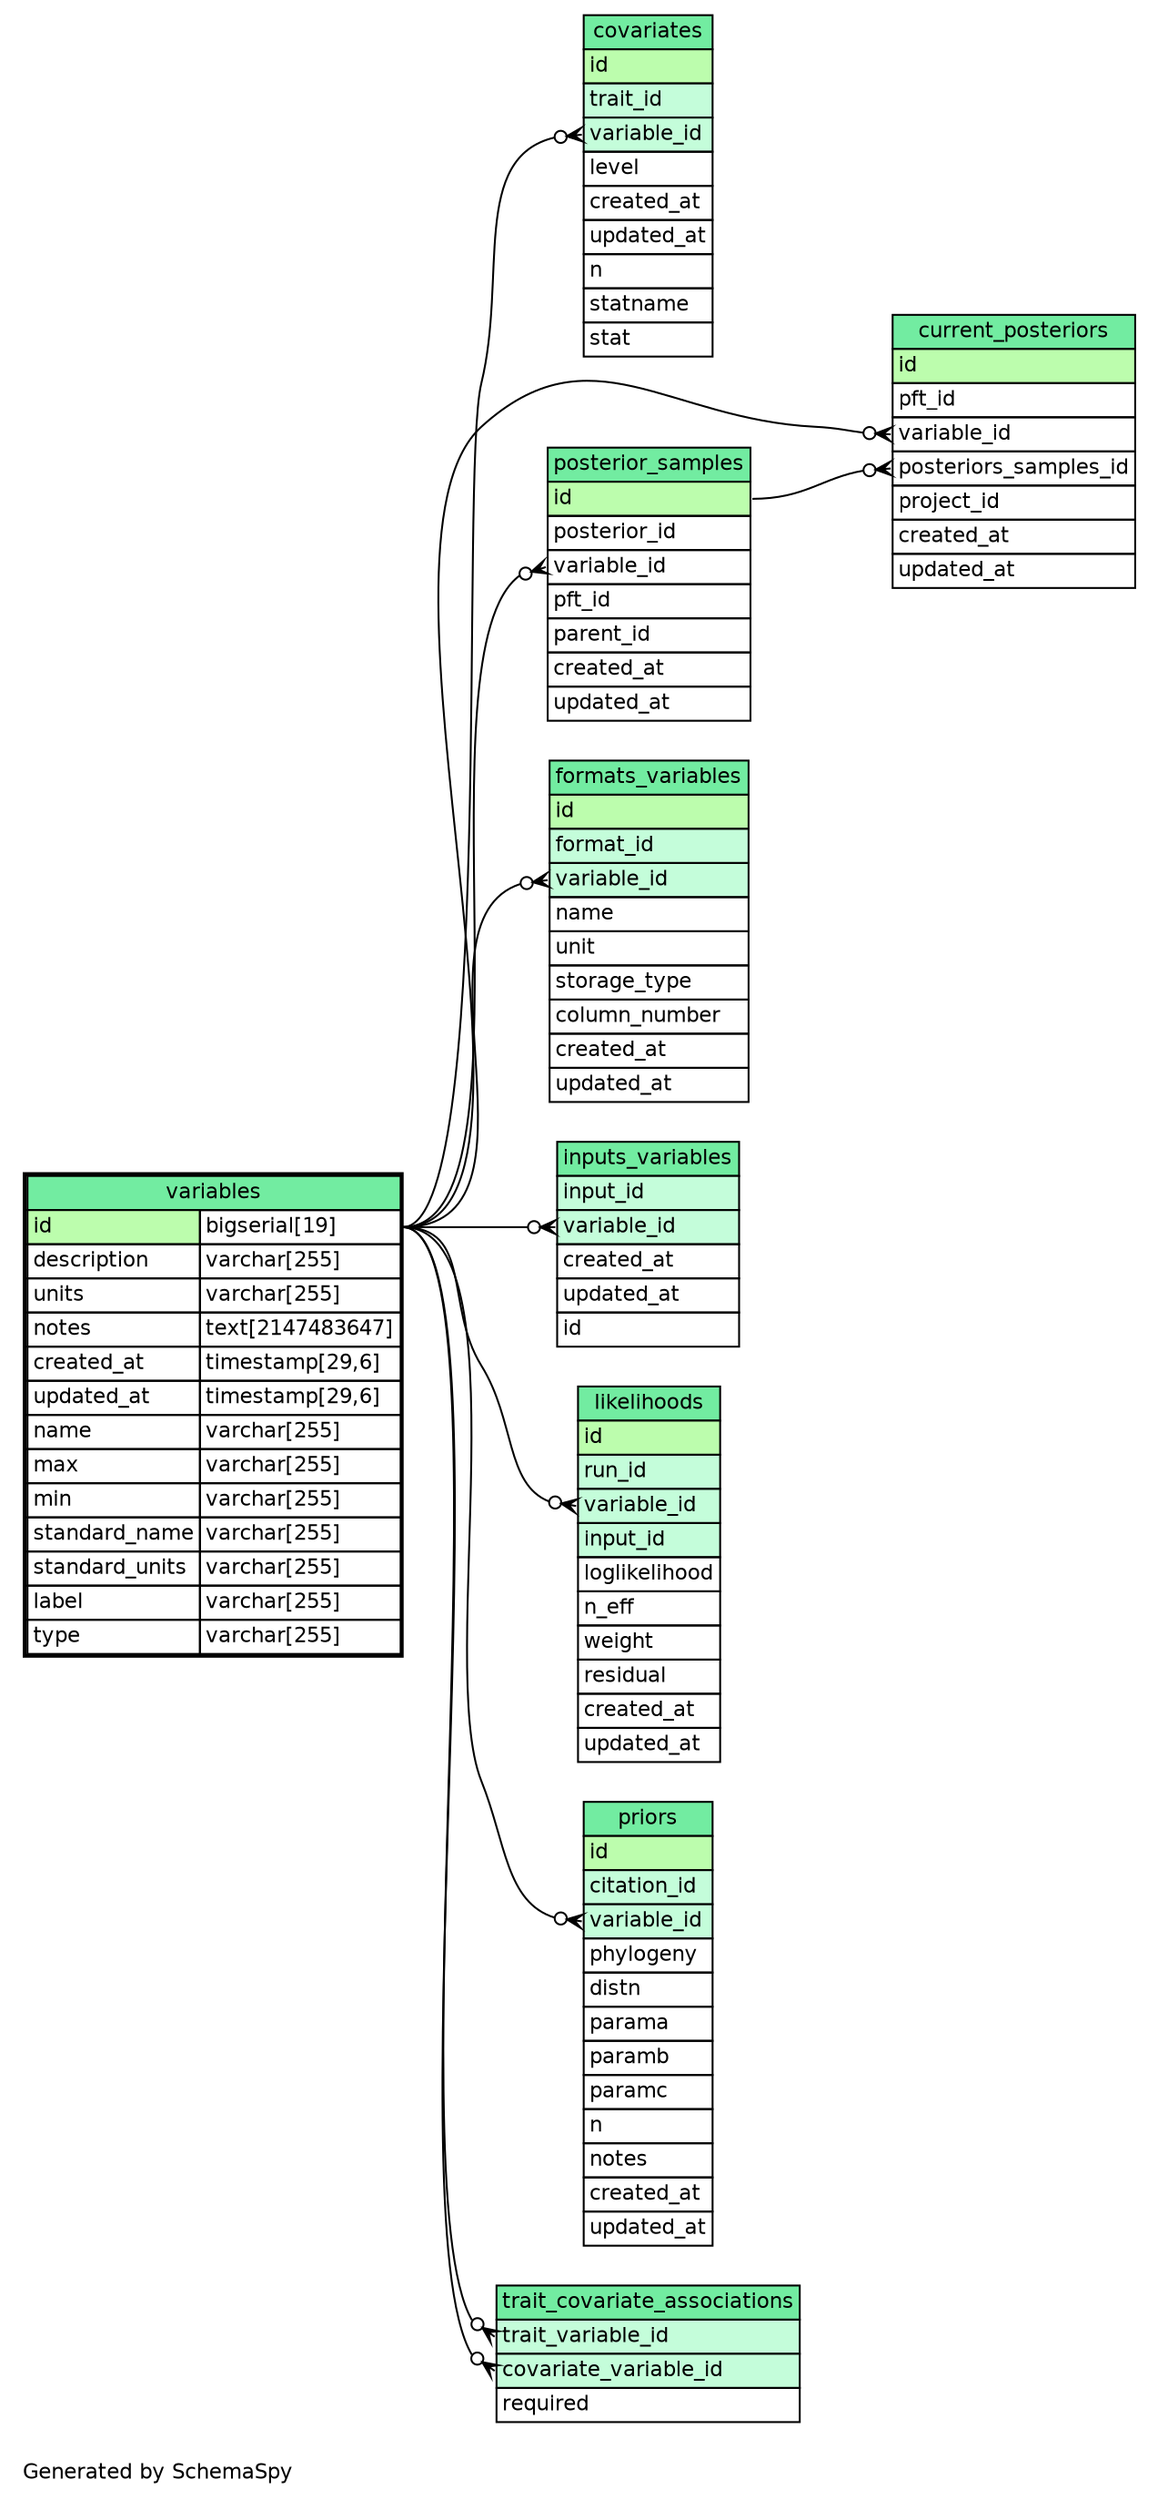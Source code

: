 // dot 2.36.0 on Mac OS X 10.10.1
// SchemaSpy rev Unknown
digraph "oneDegreeRelationshipsDiagram" {
  graph [
    rankdir="RL"
    bgcolor="#ffffff"
    label="\nGenerated by SchemaSpy"
    labeljust="l"
    nodesep="0.18"
    ranksep="0.46"
    fontname="Helvetica"
    fontsize="11"
  ];
  node [
    fontname="Helvetica"
    fontsize="11"
    shape="plaintext"
  ];
  edge [
    arrowsize="0.8"
  ];
  "covariates":"variable_id":w -> "variables":"id.type":e [arrowhead=none dir=back arrowtail=crowodot];
  "current_posteriors":"posteriors_samples_id":w -> "posterior_samples":"id":e [arrowhead=none dir=back arrowtail=crowodot];
  "current_posteriors":"variable_id":w -> "variables":"id.type":e [arrowhead=none dir=back arrowtail=crowodot];
  "formats_variables":"variable_id":w -> "variables":"id.type":e [arrowhead=none dir=back arrowtail=crowodot];
  "inputs_variables":"variable_id":w -> "variables":"id.type":e [arrowhead=none dir=back arrowtail=crowodot];
  "likelihoods":"variable_id":w -> "variables":"id.type":e [arrowhead=none dir=back arrowtail=crowodot];
  "posterior_samples":"variable_id":w -> "variables":"id.type":e [arrowhead=none dir=back arrowtail=crowodot];
  "priors":"variable_id":w -> "variables":"id.type":e [arrowhead=none dir=back arrowtail=crowodot];
  "trait_covariate_associations":"covariate_variable_id":w -> "variables":"id.type":e [arrowhead=none dir=back arrowtail=crowodot];
  "trait_covariate_associations":"trait_variable_id":w -> "variables":"id.type":e [arrowhead=none dir=back arrowtail=crowodot];
  "covariates" [
    label=<
    <TABLE BORDER="0" CELLBORDER="1" CELLSPACING="0" BGCOLOR="#FFFFFF">
      <TR><TD COLSPAN="4" BGCOLOR="#72ECA1" ALIGN="CENTER">covariates</TD></TR>
      <TR><TD PORT="id" COLSPAN="4" BGCOLOR="#bcfdad !important" ALIGN="LEFT">id</TD></TR>
      <TR><TD PORT="trait_id" COLSPAN="4" BGCOLOR="#c4fdda !important" ALIGN="LEFT">trait_id</TD></TR>
      <TR><TD PORT="variable_id" COLSPAN="4" BGCOLOR="#c4fdda !important" ALIGN="LEFT">variable_id</TD></TR>
      <TR><TD PORT="level" COLSPAN="4" ALIGN="LEFT">level</TD></TR>
      <TR><TD PORT="created_at" COLSPAN="4" ALIGN="LEFT">created_at</TD></TR>
      <TR><TD PORT="updated_at" COLSPAN="4" ALIGN="LEFT">updated_at</TD></TR>
      <TR><TD PORT="n" COLSPAN="4" ALIGN="LEFT">n</TD></TR>
      <TR><TD PORT="statname" COLSPAN="4" ALIGN="LEFT">statname</TD></TR>
      <TR><TD PORT="stat" COLSPAN="4" ALIGN="LEFT">stat</TD></TR>
    </TABLE>>
    URL="covariates.html"
    tooltip="covariates"
  ];
  "current_posteriors" [
    label=<
    <TABLE BORDER="0" CELLBORDER="1" CELLSPACING="0" BGCOLOR="#FFFFFF">
      <TR><TD COLSPAN="4" BGCOLOR="#72ECA1" ALIGN="CENTER">current_posteriors</TD></TR>
      <TR><TD PORT="id" COLSPAN="4" BGCOLOR="#bcfdad !important" ALIGN="LEFT">id</TD></TR>
      <TR><TD PORT="pft_id" COLSPAN="4" ALIGN="LEFT">pft_id</TD></TR>
      <TR><TD PORT="variable_id" COLSPAN="4" ALIGN="LEFT">variable_id</TD></TR>
      <TR><TD PORT="posteriors_samples_id" COLSPAN="4" ALIGN="LEFT">posteriors_samples_id</TD></TR>
      <TR><TD PORT="project_id" COLSPAN="4" ALIGN="LEFT">project_id</TD></TR>
      <TR><TD PORT="created_at" COLSPAN="4" ALIGN="LEFT">created_at</TD></TR>
      <TR><TD PORT="updated_at" COLSPAN="4" ALIGN="LEFT">updated_at</TD></TR>
    </TABLE>>
    URL="current_posteriors.html"
    tooltip="current_posteriors"
  ];
  "formats_variables" [
    label=<
    <TABLE BORDER="0" CELLBORDER="1" CELLSPACING="0" BGCOLOR="#FFFFFF">
      <TR><TD COLSPAN="4" BGCOLOR="#72ECA1" ALIGN="CENTER">formats_variables</TD></TR>
      <TR><TD PORT="id" COLSPAN="4" BGCOLOR="#bcfdad !important" ALIGN="LEFT">id</TD></TR>
      <TR><TD PORT="format_id" COLSPAN="4" BGCOLOR="#c4fdda !important" ALIGN="LEFT">format_id</TD></TR>
      <TR><TD PORT="variable_id" COLSPAN="4" BGCOLOR="#c4fdda !important" ALIGN="LEFT">variable_id</TD></TR>
      <TR><TD PORT="name" COLSPAN="4" ALIGN="LEFT">name</TD></TR>
      <TR><TD PORT="unit" COLSPAN="4" ALIGN="LEFT">unit</TD></TR>
      <TR><TD PORT="storage_type" COLSPAN="4" ALIGN="LEFT">storage_type</TD></TR>
      <TR><TD PORT="column_number" COLSPAN="4" ALIGN="LEFT">column_number</TD></TR>
      <TR><TD PORT="created_at" COLSPAN="4" ALIGN="LEFT">created_at</TD></TR>
      <TR><TD PORT="updated_at" COLSPAN="4" ALIGN="LEFT">updated_at</TD></TR>
    </TABLE>>
    URL="formats_variables.html"
    tooltip="formats_variables"
  ];
  "inputs_variables" [
    label=<
    <TABLE BORDER="0" CELLBORDER="1" CELLSPACING="0" BGCOLOR="#FFFFFF">
      <TR><TD COLSPAN="4" BGCOLOR="#72ECA1" ALIGN="CENTER">inputs_variables</TD></TR>
      <TR><TD PORT="input_id" COLSPAN="4" BGCOLOR="#c4fdda !important" ALIGN="LEFT">input_id</TD></TR>
      <TR><TD PORT="variable_id" COLSPAN="4" BGCOLOR="#c4fdda !important" ALIGN="LEFT">variable_id</TD></TR>
      <TR><TD PORT="created_at" COLSPAN="4" ALIGN="LEFT">created_at</TD></TR>
      <TR><TD PORT="updated_at" COLSPAN="4" ALIGN="LEFT">updated_at</TD></TR>
      <TR><TD PORT="id" COLSPAN="4" ALIGN="LEFT">id</TD></TR>
    </TABLE>>
    URL="inputs_variables.html"
    tooltip="inputs_variables"
  ];
  "likelihoods" [
    label=<
    <TABLE BORDER="0" CELLBORDER="1" CELLSPACING="0" BGCOLOR="#FFFFFF">
      <TR><TD COLSPAN="4" BGCOLOR="#72ECA1" ALIGN="CENTER">likelihoods</TD></TR>
      <TR><TD PORT="id" COLSPAN="4" BGCOLOR="#bcfdad !important" ALIGN="LEFT">id</TD></TR>
      <TR><TD PORT="run_id" COLSPAN="4" BGCOLOR="#c4fdda !important" ALIGN="LEFT">run_id</TD></TR>
      <TR><TD PORT="variable_id" COLSPAN="4" BGCOLOR="#c4fdda !important" ALIGN="LEFT">variable_id</TD></TR>
      <TR><TD PORT="input_id" COLSPAN="4" BGCOLOR="#c4fdda !important" ALIGN="LEFT">input_id</TD></TR>
      <TR><TD PORT="loglikelihood" COLSPAN="4" ALIGN="LEFT">loglikelihood</TD></TR>
      <TR><TD PORT="n_eff" COLSPAN="4" ALIGN="LEFT">n_eff</TD></TR>
      <TR><TD PORT="weight" COLSPAN="4" ALIGN="LEFT">weight</TD></TR>
      <TR><TD PORT="residual" COLSPAN="4" ALIGN="LEFT">residual</TD></TR>
      <TR><TD PORT="created_at" COLSPAN="4" ALIGN="LEFT">created_at</TD></TR>
      <TR><TD PORT="updated_at" COLSPAN="4" ALIGN="LEFT">updated_at</TD></TR>
    </TABLE>>
    URL="likelihoods.html"
    tooltip="likelihoods"
  ];
  "posterior_samples" [
    label=<
    <TABLE BORDER="0" CELLBORDER="1" CELLSPACING="0" BGCOLOR="#FFFFFF">
      <TR><TD COLSPAN="4" BGCOLOR="#72ECA1" ALIGN="CENTER">posterior_samples</TD></TR>
      <TR><TD PORT="id" COLSPAN="4" BGCOLOR="#bcfdad !important" ALIGN="LEFT">id</TD></TR>
      <TR><TD PORT="posterior_id" COLSPAN="4" ALIGN="LEFT">posterior_id</TD></TR>
      <TR><TD PORT="variable_id" COLSPAN="4" ALIGN="LEFT">variable_id</TD></TR>
      <TR><TD PORT="pft_id" COLSPAN="4" ALIGN="LEFT">pft_id</TD></TR>
      <TR><TD PORT="parent_id" COLSPAN="4" ALIGN="LEFT">parent_id</TD></TR>
      <TR><TD PORT="created_at" COLSPAN="4" ALIGN="LEFT">created_at</TD></TR>
      <TR><TD PORT="updated_at" COLSPAN="4" ALIGN="LEFT">updated_at</TD></TR>
    </TABLE>>
    URL="posterior_samples.html"
    tooltip="posterior_samples"
  ];
  "priors" [
    label=<
    <TABLE BORDER="0" CELLBORDER="1" CELLSPACING="0" BGCOLOR="#FFFFFF">
      <TR><TD COLSPAN="4" BGCOLOR="#72ECA1" ALIGN="CENTER">priors</TD></TR>
      <TR><TD PORT="id" COLSPAN="4" BGCOLOR="#bcfdad !important" ALIGN="LEFT">id</TD></TR>
      <TR><TD PORT="citation_id" COLSPAN="4" BGCOLOR="#c4fdda !important" ALIGN="LEFT">citation_id</TD></TR>
      <TR><TD PORT="variable_id" COLSPAN="4" BGCOLOR="#c4fdda !important" ALIGN="LEFT">variable_id</TD></TR>
      <TR><TD PORT="phylogeny" COLSPAN="4" ALIGN="LEFT">phylogeny</TD></TR>
      <TR><TD PORT="distn" COLSPAN="4" ALIGN="LEFT">distn</TD></TR>
      <TR><TD PORT="parama" COLSPAN="4" ALIGN="LEFT">parama</TD></TR>
      <TR><TD PORT="paramb" COLSPAN="4" ALIGN="LEFT">paramb</TD></TR>
      <TR><TD PORT="paramc" COLSPAN="4" ALIGN="LEFT">paramc</TD></TR>
      <TR><TD PORT="n" COLSPAN="4" ALIGN="LEFT">n</TD></TR>
      <TR><TD PORT="notes" COLSPAN="4" ALIGN="LEFT">notes</TD></TR>
      <TR><TD PORT="created_at" COLSPAN="4" ALIGN="LEFT">created_at</TD></TR>
      <TR><TD PORT="updated_at" COLSPAN="4" ALIGN="LEFT">updated_at</TD></TR>
    </TABLE>>
    URL="priors.html"
    tooltip="priors"
  ];
  "trait_covariate_associations" [
    label=<
    <TABLE BORDER="0" CELLBORDER="1" CELLSPACING="0" BGCOLOR="#FFFFFF">
      <TR><TD COLSPAN="4" BGCOLOR="#72ECA1" ALIGN="CENTER">trait_covariate_associations</TD></TR>
      <TR><TD PORT="trait_variable_id" COLSPAN="4" BGCOLOR="#c4fdda !important" ALIGN="LEFT">trait_variable_id</TD></TR>
      <TR><TD PORT="covariate_variable_id" COLSPAN="4" BGCOLOR="#c4fdda !important" ALIGN="LEFT">covariate_variable_id</TD></TR>
      <TR><TD PORT="required" COLSPAN="4" ALIGN="LEFT">required</TD></TR>
    </TABLE>>
    URL="trait_covariate_associations.html"
    tooltip="trait_covariate_associations"
  ];
  "variables" [
    label=<
    <TABLE BORDER="2" CELLBORDER="1" CELLSPACING="0" BGCOLOR="#FFFFFF">
      <TR><TD COLSPAN="4" BGCOLOR="#72ECA1" ALIGN="CENTER">variables</TD></TR>
      <TR><TD PORT="id" COLSPAN="3" BGCOLOR="#bcfdad !important" ALIGN="LEFT">id</TD><TD PORT="id.type" ALIGN="LEFT">bigserial[19]</TD></TR>
      <TR><TD PORT="description" COLSPAN="3" ALIGN="LEFT">description</TD><TD PORT="description.type" ALIGN="LEFT">varchar[255]</TD></TR>
      <TR><TD PORT="units" COLSPAN="3" ALIGN="LEFT">units</TD><TD PORT="units.type" ALIGN="LEFT">varchar[255]</TD></TR>
      <TR><TD PORT="notes" COLSPAN="3" ALIGN="LEFT">notes</TD><TD PORT="notes.type" ALIGN="LEFT">text[2147483647]</TD></TR>
      <TR><TD PORT="created_at" COLSPAN="3" ALIGN="LEFT">created_at</TD><TD PORT="created_at.type" ALIGN="LEFT">timestamp[29,6]</TD></TR>
      <TR><TD PORT="updated_at" COLSPAN="3" ALIGN="LEFT">updated_at</TD><TD PORT="updated_at.type" ALIGN="LEFT">timestamp[29,6]</TD></TR>
      <TR><TD PORT="name" COLSPAN="3" ALIGN="LEFT">name</TD><TD PORT="name.type" ALIGN="LEFT">varchar[255]</TD></TR>
      <TR><TD PORT="max" COLSPAN="3" ALIGN="LEFT">max</TD><TD PORT="max.type" ALIGN="LEFT">varchar[255]</TD></TR>
      <TR><TD PORT="min" COLSPAN="3" ALIGN="LEFT">min</TD><TD PORT="min.type" ALIGN="LEFT">varchar[255]</TD></TR>
      <TR><TD PORT="standard_name" COLSPAN="3" ALIGN="LEFT">standard_name</TD><TD PORT="standard_name.type" ALIGN="LEFT">varchar[255]</TD></TR>
      <TR><TD PORT="standard_units" COLSPAN="3" ALIGN="LEFT">standard_units</TD><TD PORT="standard_units.type" ALIGN="LEFT">varchar[255]</TD></TR>
      <TR><TD PORT="label" COLSPAN="3" ALIGN="LEFT">label</TD><TD PORT="label.type" ALIGN="LEFT">varchar[255]</TD></TR>
      <TR><TD PORT="type" COLSPAN="3" ALIGN="LEFT">type</TD><TD PORT="type.type" ALIGN="LEFT">varchar[255]</TD></TR>
    </TABLE>>
    URL="variables.html"
    tooltip="variables"
  ];
}
